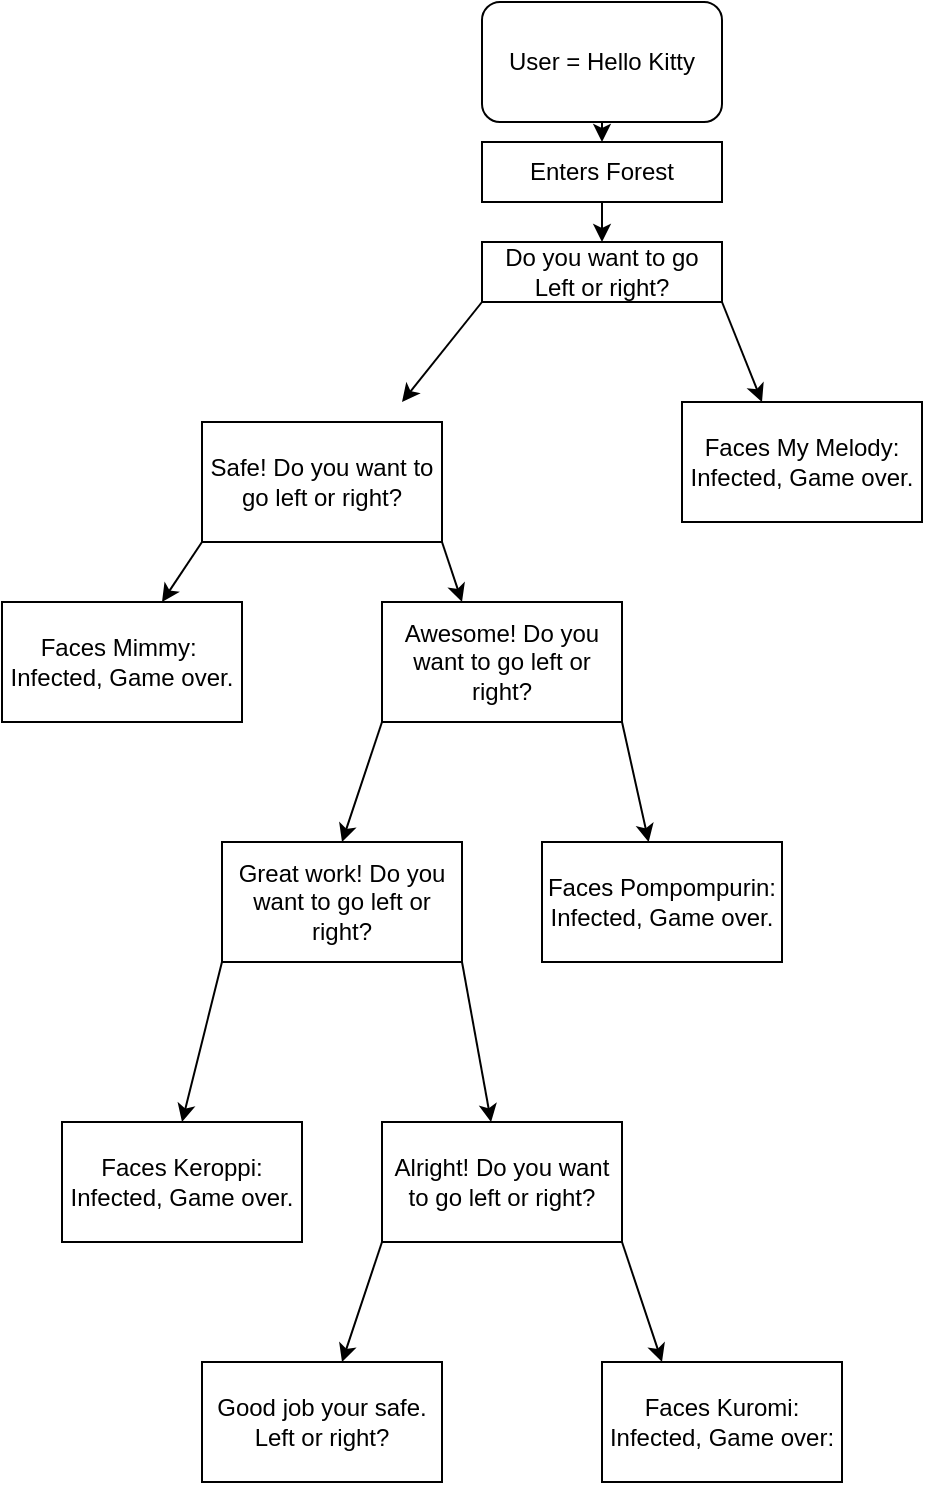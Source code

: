 <mxfile version="24.2.2" type="github">
  <diagram name="Page-1" id="5LlEbIMTyORBuogDaFjC">
    <mxGraphModel dx="1039" dy="780" grid="1" gridSize="10" guides="1" tooltips="1" connect="1" arrows="1" fold="1" page="1" pageScale="1" pageWidth="850" pageHeight="1100" math="0" shadow="0">
      <root>
        <mxCell id="0" />
        <mxCell id="1" parent="0" />
        <mxCell id="_NxTg8_wLGh0XsBcsqda-1" value="User = Hello Kitty" style="rounded=1;whiteSpace=wrap;html=1;" parent="1" vertex="1">
          <mxGeometry x="330" y="10" width="120" height="60" as="geometry" />
        </mxCell>
        <mxCell id="_NxTg8_wLGh0XsBcsqda-2" value="" style="endArrow=classic;html=1;rounded=0;exitX=0.5;exitY=1;exitDx=0;exitDy=0;" parent="1" source="_NxTg8_wLGh0XsBcsqda-1" target="_NxTg8_wLGh0XsBcsqda-3" edge="1">
          <mxGeometry width="50" height="50" relative="1" as="geometry">
            <mxPoint x="400" y="430" as="sourcePoint" />
            <mxPoint x="390" y="190" as="targetPoint" />
          </mxGeometry>
        </mxCell>
        <mxCell id="_NxTg8_wLGh0XsBcsqda-3" value="Enters Forest" style="rounded=0;whiteSpace=wrap;html=1;" parent="1" vertex="1">
          <mxGeometry x="330" y="80" width="120" height="30" as="geometry" />
        </mxCell>
        <mxCell id="_NxTg8_wLGh0XsBcsqda-4" value="" style="endArrow=classic;html=1;rounded=0;exitX=0.5;exitY=1;exitDx=0;exitDy=0;" parent="1" source="_NxTg8_wLGh0XsBcsqda-3" target="_NxTg8_wLGh0XsBcsqda-5" edge="1">
          <mxGeometry width="50" height="50" relative="1" as="geometry">
            <mxPoint x="400" y="430" as="sourcePoint" />
            <mxPoint x="390" y="220" as="targetPoint" />
          </mxGeometry>
        </mxCell>
        <mxCell id="_NxTg8_wLGh0XsBcsqda-5" value="Do you want to go Left or right?" style="rounded=0;whiteSpace=wrap;html=1;" parent="1" vertex="1">
          <mxGeometry x="330" y="130" width="120" height="30" as="geometry" />
        </mxCell>
        <mxCell id="_NxTg8_wLGh0XsBcsqda-6" style="edgeStyle=orthogonalEdgeStyle;rounded=0;orthogonalLoop=1;jettySize=auto;html=1;exitX=0.5;exitY=1;exitDx=0;exitDy=0;" parent="1" source="_NxTg8_wLGh0XsBcsqda-5" target="_NxTg8_wLGh0XsBcsqda-5" edge="1">
          <mxGeometry relative="1" as="geometry" />
        </mxCell>
        <mxCell id="7879TOK5EqhNazuiK5TY-1" value="" style="endArrow=classic;html=1;rounded=0;exitX=0;exitY=1;exitDx=0;exitDy=0;" parent="1" source="_NxTg8_wLGh0XsBcsqda-5" edge="1">
          <mxGeometry width="50" height="50" relative="1" as="geometry">
            <mxPoint x="400" y="430" as="sourcePoint" />
            <mxPoint x="290" y="210" as="targetPoint" />
          </mxGeometry>
        </mxCell>
        <mxCell id="7879TOK5EqhNazuiK5TY-2" value="" style="endArrow=classic;html=1;rounded=0;exitX=1;exitY=1;exitDx=0;exitDy=0;" parent="1" source="_NxTg8_wLGh0XsBcsqda-5" edge="1">
          <mxGeometry width="50" height="50" relative="1" as="geometry">
            <mxPoint x="400" y="430" as="sourcePoint" />
            <mxPoint x="470" y="210" as="targetPoint" />
          </mxGeometry>
        </mxCell>
        <mxCell id="7879TOK5EqhNazuiK5TY-3" value="Safe! Do you want to go left or right?" style="rounded=0;whiteSpace=wrap;html=1;" parent="1" vertex="1">
          <mxGeometry x="190" y="220" width="120" height="60" as="geometry" />
        </mxCell>
        <mxCell id="7879TOK5EqhNazuiK5TY-4" value="Faces My Melody:&lt;div&gt;Infected, Game over.&lt;/div&gt;" style="rounded=0;whiteSpace=wrap;html=1;" parent="1" vertex="1">
          <mxGeometry x="430" y="210" width="120" height="60" as="geometry" />
        </mxCell>
        <mxCell id="tEx5Qb1VozVaRzZuJDBV-2" value="" style="endArrow=classic;html=1;rounded=0;exitX=1;exitY=1;exitDx=0;exitDy=0;" parent="1" source="7879TOK5EqhNazuiK5TY-3" edge="1">
          <mxGeometry width="50" height="50" relative="1" as="geometry">
            <mxPoint x="400" y="430" as="sourcePoint" />
            <mxPoint x="320" y="310" as="targetPoint" />
          </mxGeometry>
        </mxCell>
        <mxCell id="tEx5Qb1VozVaRzZuJDBV-3" value="" style="endArrow=classic;html=1;rounded=0;exitX=0;exitY=1;exitDx=0;exitDy=0;" parent="1" source="7879TOK5EqhNazuiK5TY-3" target="tEx5Qb1VozVaRzZuJDBV-4" edge="1">
          <mxGeometry width="50" height="50" relative="1" as="geometry">
            <mxPoint x="230" y="500" as="sourcePoint" />
            <mxPoint x="140" y="430" as="targetPoint" />
          </mxGeometry>
        </mxCell>
        <mxCell id="tEx5Qb1VozVaRzZuJDBV-4" value="Faces Mimmy:&amp;nbsp;&lt;div&gt;Infected, Game over.&lt;/div&gt;" style="rounded=0;whiteSpace=wrap;html=1;" parent="1" vertex="1">
          <mxGeometry x="90" y="310" width="120" height="60" as="geometry" />
        </mxCell>
        <mxCell id="tEx5Qb1VozVaRzZuJDBV-5" value="Awesome! Do you want to go left or right?" style="rounded=0;whiteSpace=wrap;html=1;" parent="1" vertex="1">
          <mxGeometry x="280" y="310" width="120" height="60" as="geometry" />
        </mxCell>
        <mxCell id="tEx5Qb1VozVaRzZuJDBV-7" value="" style="endArrow=classic;html=1;rounded=0;exitX=1;exitY=1;exitDx=0;exitDy=0;" parent="1" source="tEx5Qb1VozVaRzZuJDBV-5" target="tEx5Qb1VozVaRzZuJDBV-10" edge="1">
          <mxGeometry width="50" height="50" relative="1" as="geometry">
            <mxPoint x="430" y="570" as="sourcePoint" />
            <mxPoint x="440" y="540" as="targetPoint" />
            <Array as="points" />
          </mxGeometry>
        </mxCell>
        <mxCell id="tEx5Qb1VozVaRzZuJDBV-9" value="" style="endArrow=classic;html=1;rounded=0;exitX=0;exitY=1;exitDx=0;exitDy=0;entryX=0.5;entryY=0;entryDx=0;entryDy=0;" parent="1" source="tEx5Qb1VozVaRzZuJDBV-5" target="tEx5Qb1VozVaRzZuJDBV-11" edge="1">
          <mxGeometry width="50" height="50" relative="1" as="geometry">
            <mxPoint x="300" y="490" as="sourcePoint" />
            <mxPoint x="280" y="530" as="targetPoint" />
          </mxGeometry>
        </mxCell>
        <mxCell id="tEx5Qb1VozVaRzZuJDBV-10" value="Faces Pompompurin:&lt;div&gt;Infected, Game over.&lt;/div&gt;" style="rounded=0;whiteSpace=wrap;html=1;" parent="1" vertex="1">
          <mxGeometry x="360" y="430" width="120" height="60" as="geometry" />
        </mxCell>
        <mxCell id="tEx5Qb1VozVaRzZuJDBV-11" value="Great work! Do you want to go left or right?" style="rounded=0;whiteSpace=wrap;html=1;" parent="1" vertex="1">
          <mxGeometry x="200" y="430" width="120" height="60" as="geometry" />
        </mxCell>
        <mxCell id="tEx5Qb1VozVaRzZuJDBV-14" value="" style="endArrow=classic;html=1;rounded=0;exitX=0;exitY=1;exitDx=0;exitDy=0;entryX=0.5;entryY=0;entryDx=0;entryDy=0;entryPerimeter=0;" parent="1" source="tEx5Qb1VozVaRzZuJDBV-11" target="tEx5Qb1VozVaRzZuJDBV-18" edge="1">
          <mxGeometry width="50" height="50" relative="1" as="geometry">
            <mxPoint x="200" y="500" as="sourcePoint" />
            <mxPoint x="180" y="560" as="targetPoint" />
          </mxGeometry>
        </mxCell>
        <mxCell id="tEx5Qb1VozVaRzZuJDBV-16" value="" style="endArrow=classic;html=1;rounded=0;exitX=1;exitY=1;exitDx=0;exitDy=0;" parent="1" source="tEx5Qb1VozVaRzZuJDBV-11" target="tEx5Qb1VozVaRzZuJDBV-17" edge="1">
          <mxGeometry width="50" height="50" relative="1" as="geometry">
            <mxPoint x="320" y="530" as="sourcePoint" />
            <mxPoint x="330" y="560" as="targetPoint" />
            <Array as="points" />
          </mxGeometry>
        </mxCell>
        <mxCell id="tEx5Qb1VozVaRzZuJDBV-17" value="Alright! Do you want to go left or right?" style="rounded=0;whiteSpace=wrap;html=1;" parent="1" vertex="1">
          <mxGeometry x="280" y="570" width="120" height="60" as="geometry" />
        </mxCell>
        <mxCell id="tEx5Qb1VozVaRzZuJDBV-18" value="Faces Keroppi: Infected, Game over." style="rounded=0;whiteSpace=wrap;html=1;" parent="1" vertex="1">
          <mxGeometry x="120" y="570" width="120" height="60" as="geometry" />
        </mxCell>
        <mxCell id="GIQqniiIVt0HV621rGbp-2" value="" style="endArrow=classic;html=1;rounded=0;exitX=0;exitY=1;exitDx=0;exitDy=0;" edge="1" parent="1">
          <mxGeometry width="50" height="50" relative="1" as="geometry">
            <mxPoint x="400" y="630" as="sourcePoint" />
            <mxPoint x="420" y="690" as="targetPoint" />
          </mxGeometry>
        </mxCell>
        <mxCell id="GIQqniiIVt0HV621rGbp-3" value="Faces Kuromi: Infected, Game over:" style="rounded=0;whiteSpace=wrap;html=1;" vertex="1" parent="1">
          <mxGeometry x="390" y="690" width="120" height="60" as="geometry" />
        </mxCell>
        <mxCell id="GIQqniiIVt0HV621rGbp-4" value="Good job your safe. Left or right?" style="rounded=0;whiteSpace=wrap;html=1;" vertex="1" parent="1">
          <mxGeometry x="190" y="690" width="120" height="60" as="geometry" />
        </mxCell>
        <mxCell id="GIQqniiIVt0HV621rGbp-8" value="" style="endArrow=classic;html=1;rounded=0;exitX=0;exitY=1;exitDx=0;exitDy=0;" edge="1" parent="1">
          <mxGeometry width="50" height="50" relative="1" as="geometry">
            <mxPoint x="280" y="630" as="sourcePoint" />
            <mxPoint x="260" y="690" as="targetPoint" />
          </mxGeometry>
        </mxCell>
      </root>
    </mxGraphModel>
  </diagram>
</mxfile>

